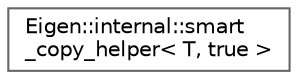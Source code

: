 digraph "类继承关系图"
{
 // LATEX_PDF_SIZE
  bgcolor="transparent";
  edge [fontname=Helvetica,fontsize=10,labelfontname=Helvetica,labelfontsize=10];
  node [fontname=Helvetica,fontsize=10,shape=box,height=0.2,width=0.4];
  rankdir="LR";
  Node0 [id="Node000000",label="Eigen::internal::smart\l_copy_helper\< T, true \>",height=0.2,width=0.4,color="grey40", fillcolor="white", style="filled",URL="$struct_eigen_1_1internal_1_1smart__copy__helper_3_01_t_00_01true_01_4.html",tooltip=" "];
}

